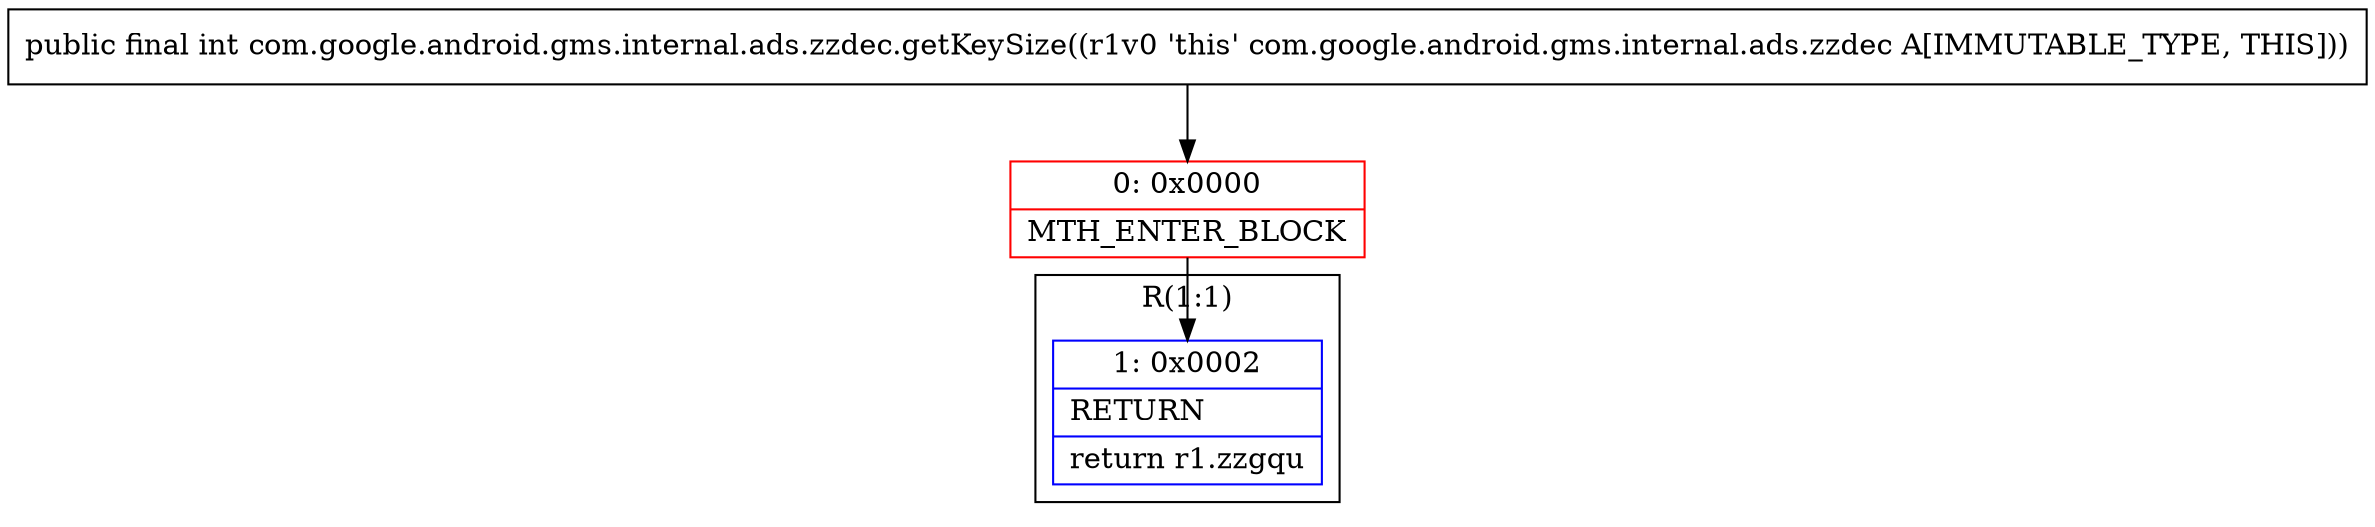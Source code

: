 digraph "CFG forcom.google.android.gms.internal.ads.zzdec.getKeySize()I" {
subgraph cluster_Region_621116743 {
label = "R(1:1)";
node [shape=record,color=blue];
Node_1 [shape=record,label="{1\:\ 0x0002|RETURN\l|return r1.zzgqu\l}"];
}
Node_0 [shape=record,color=red,label="{0\:\ 0x0000|MTH_ENTER_BLOCK\l}"];
MethodNode[shape=record,label="{public final int com.google.android.gms.internal.ads.zzdec.getKeySize((r1v0 'this' com.google.android.gms.internal.ads.zzdec A[IMMUTABLE_TYPE, THIS])) }"];
MethodNode -> Node_0;
Node_0 -> Node_1;
}


